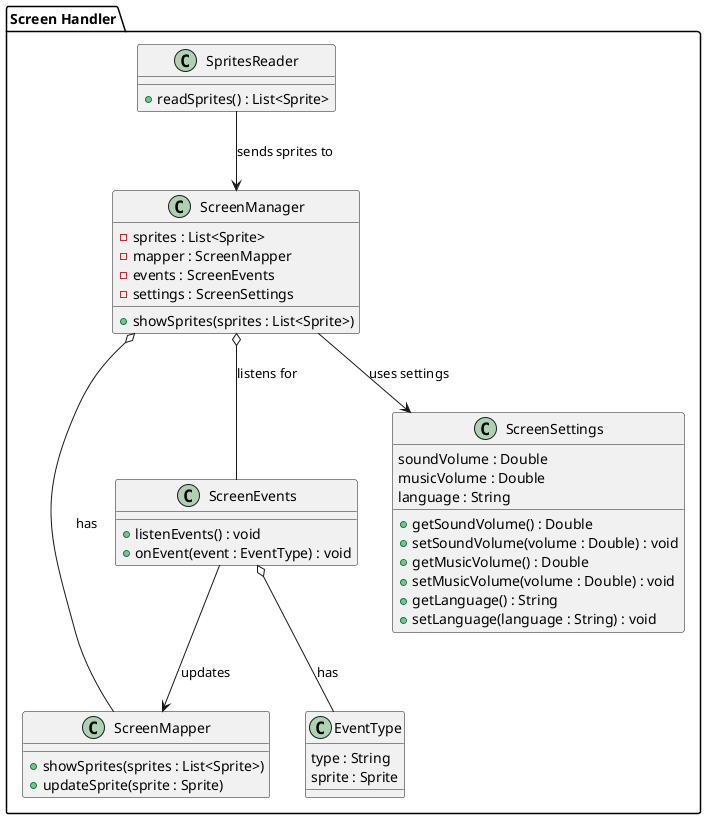 @startuml

package "Screen Handler" {
    class EventType {
        type : String
        sprite : Sprite
    }

    class SpritesReader {
        +readSprites() : List<Sprite>
    }

    class ScreenManager {
        -sprites : List<Sprite>
        -mapper : ScreenMapper
        -events : ScreenEvents
        -settings : ScreenSettings
        +showSprites(sprites : List<Sprite>)
    }

    class ScreenMapper {
        +showSprites(sprites : List<Sprite>)
        +updateSprite(sprite : Sprite)
    }

    class ScreenEvents {
        +listenEvents() : void
        +onEvent(event : EventType) : void
    }

    class ScreenSettings {
        soundVolume : Double
        musicVolume : Double
        language : String
        +getSoundVolume() : Double
        +setSoundVolume(volume : Double) : void
        +getMusicVolume() : Double
        +setMusicVolume(volume : Double) : void
        +getLanguage() : String
        +setLanguage(language : String) : void
        }

    SpritesReader --> ScreenManager : sends sprites to
    ScreenManager o-- ScreenMapper : has
    ScreenManager o-- ScreenEvents : listens for
    ScreenEvents o-- EventType : has
    ScreenEvents --> ScreenMapper : updates
    ScreenManager --> ScreenSettings : uses settings
}

@enduml
